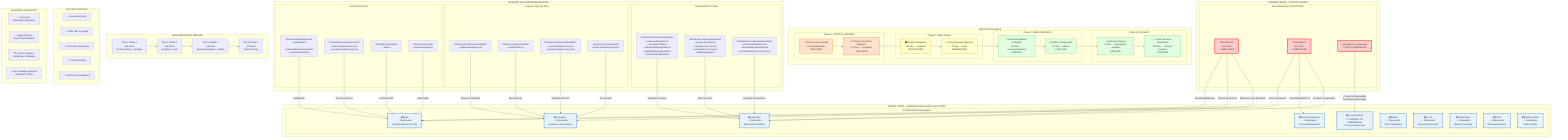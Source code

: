 graph TB
    %% Current State - Root Repository Code
    subgraph "CURRENT STATE - CRITICAL ISSUES"
        subgraph "Root Repository (VIOLATIONS)"
            RF["/functions/src/<br/>50+ Files<br/>🚨 MISPLACED"]
            RFE["/frontend/src/<br/>50+ Files<br/>🚨 MISPLACED"]
            CVP["/packages/cv-processing/<br/>🚨 NOT A SUBMODULE"]
        end
    end

    %% Target State - Proper Submodules
    subgraph "TARGET STATE - PROPER MODULAR ARCHITECTURE"
        subgraph "Git Submodules (packages/)"
            CVS["📦 cv-processing<br/>🔄 CONVERT TO SUBMODULE<br/>CV Processing Logic"]
            PREM["📦 premium<br/>✅ Submodule<br/>Subscription & Billing"]
            ANA["📦 analytics<br/>✅ Submodule<br/>Revenue & ML Analytics"]
            AUTH["📦 auth<br/>✅ Submodule<br/>Authentication & Security"]
            REC["📦 recommendations<br/>✅ Submodule<br/>AI Recommendations"]
            ADM["📦 admin<br/>✅ Submodule<br/>Admin Dashboard"]
            CORE["📦 core<br/>✅ Submodule<br/>Shared Types & Utils"]
            MUL["📦 multimedia<br/>✅ Submodule<br/>Media Processing"]
            I18N["📦 i18n<br/>✅ Submodule<br/>Internationalization"]
            PUB["📦 public-profiles<br/>✅ Submodule<br/>Public Profiles"]
        end
    end

    %% Migration Flow
    subgraph "MIGRATION PHASES"
        subgraph "Phase 1: CRITICAL (URGENT)"
            P1A["🚨 Convert cv-processing<br/>to Git Submodule<br/>HIGH RISK"]
            P1B["🔄 Premium Functions Migration<br/>17 Files → premium/<br/>HIGH RISK"]
        end
        
        subgraph "Phase 2: HIGH VALUE"
            P2A["📊 Analytics Migration<br/>12 Files → analytics/<br/>MEDIUM RISK"]
            P2B["🔐 Auth & Security Migration<br/>8 Files → auth/<br/>MEDIUM RISK"]
        end
        
        subgraph "Phase 3: USER FEATURES"
            P3A["🎯 Recommendations Complete<br/>15 Files → recommendations/<br/>LOW RISK"]
            P3B["⚙️ Admin Components<br/>5 Files → admin/<br/>LOW RISK"]
        end
        
        subgraph "Phase 4: CLEANUP"
            P4A["🔧 External Adapters<br/>3 Files → appropriate modules<br/>LOW RISK"]
            P4B["⚡ Cache Services Distribution<br/>10 Files → relevant modules<br/>LOW RISK"]
        end
    end

    %% Detailed File Mapping
    subgraph "DETAILED FILE MIGRATION MAPPING"
        subgraph "Premium Files (17 files)"
            PF1["/functions/src/functions/premium/<br/>• advancedAnalytics.ts<br/>• dynamicPricing.ts<br/>• enterpriseManagement.ts<br/>• getRealtimeUsageStats.ts<br/>• batchTrackingEvents.ts"]
            PF2["/functions/src/services/premium/<br/>• pricing/ (3 services)<br/>• analytics/ (2 services)<br/>• enterprise/ (3 services)<br/>• featureRegistry.ts"]
            PF3["/frontend/src/components/premium/<br/>• PremiumDashboard.tsx<br/>• EnhancedFeatureGate.tsx<br/>• /services/premium/ (4 services)"]
        end
        
        subgraph "Analytics Files (12 files)"
            AF1["/functions/src/functions/analytics/<br/>• getRevenueMetrics.ts"]
            AF2["/functions/src/functions/ml/<br/>• predictChurn.ts"]
            AF3["/functions/src/services/analytics/<br/>• cohort-analysis.service.ts<br/>• revenue-analytics.service.ts"]
            AF4["/functions/src/services/ml/<br/>• churn-prediction.service.ts"]
        end
        
        subgraph "Auth Files (8 files)"
            AUF1["/functions/src/middleware/<br/>• authGuard.ts<br/>• enhancedPremiumGuard.ts<br/>• security-headers.ts"]
            AUF2["/functions/src/services/security/<br/>• rate-limit-guard.service.ts<br/>• security-monitor.service.ts"]
            AUF3["/frontend/src/modules/<br/>• auth.ts"]
            AUF4["/frontend/src/hooks/<br/>• useFeatureGate.ts"]
        end
    end

    %% Migration Arrows
    CVP -->|"Convert to Submodule<br/>Git History Preservation"| CVS
    RF -->|"Business Logic Extraction"| PREM
    RF -->|"Analytics Functions"| ANA
    RF -->|"Security Middleware"| AUTH
    RFE -->|"Premium Components"| PREM
    RFE -->|"Recommendation UI"| REC
    RFE -->|"Auth Components"| AUTH

    %% Phase Flow
    P1A --> P1B
    P1B --> P2A
    P2A --> P2B
    P2B --> P3A
    P3A --> P3B
    P3B --> P4A
    P4A --> P4B

    %% File Mapping Arrows
    PF1 -->|"Backend Functions"| PREM
    PF2 -->|"Services Layer"| PREM
    PF3 -->|"Frontend Components"| PREM
    AF1 -->|"Revenue Functions"| ANA
    AF2 -->|"ML Functions"| ANA
    AF3 -->|"Analytics Services"| ANA
    AF4 -->|"ML Services"| ANA
    AUF1 -->|"Middleware"| AUTH
    AUF2 -->|"Security Services"| AUTH
    AUF3 -->|"Frontend Auth"| AUTH
    AUF4 -->|"Auth Hooks"| AUTH

    %% Risk Level Styling
    classDef critical fill:#ffcccc,stroke:#ff0000,stroke-width:3px
    classDef high fill:#ffe0cc,stroke:#ff8800,stroke-width:2px
    classDef medium fill:#ffffcc,stroke:#ffaa00,stroke-width:2px
    classDef low fill:#e0ffe0,stroke:#00aa00,stroke-width:1px
    classDef submodule fill:#e6f3ff,stroke:#0066cc,stroke-width:2px

    class RF,RFE,CVP critical
    class P1A,P1B high
    class P2A,P2B medium
    class P3A,P3B,P4A,P4B low
    class CVS,PREM,ANA,AUTH,REC,ADM,CORE,MUL,I18N,PUB submodule

    %% Timeline Information
    subgraph "IMPLEMENTATION TIMELINE"
        T1["Day 1: Phase 1<br/>6-8 hours<br/>CV-Processing + Premium"]
        T2["Day 2: Phase 2<br/>6-8 hours<br/>Analytics + Auth"]
        T3["Day 3: Phase 3<br/>4-6 hours<br/>Recommendations + Admin"]
        T4["Day 4: Phase 4<br/>2-4 hours<br/>Final Cleanup"]
    end

    T1 --> T2 --> T3 --> T4

    %% Success Criteria
    subgraph "SUCCESS CRITERIA"
        SC1["✅ Zero Build Errors"]
        SC2["✅ 100% Test Coverage"]
        SC3["✅ Functional Equivalence"]
        SC4["✅ Clean Git History"]
        SC5["✅ Architecture Compliance"]
    end

    %% Dependencies
    subgraph "REQUIRED SUBAGENTS"
        GE["🔧 git-expert<br/>Submodule Operations"]
        TP["📝 typescript-pro<br/>Import Path Updates"]
        SA["🏗️ system-architect<br/>Architecture Validation"]
        TCE["🧪 test-coverage-engineers<br/>Validation Testing"]
    end